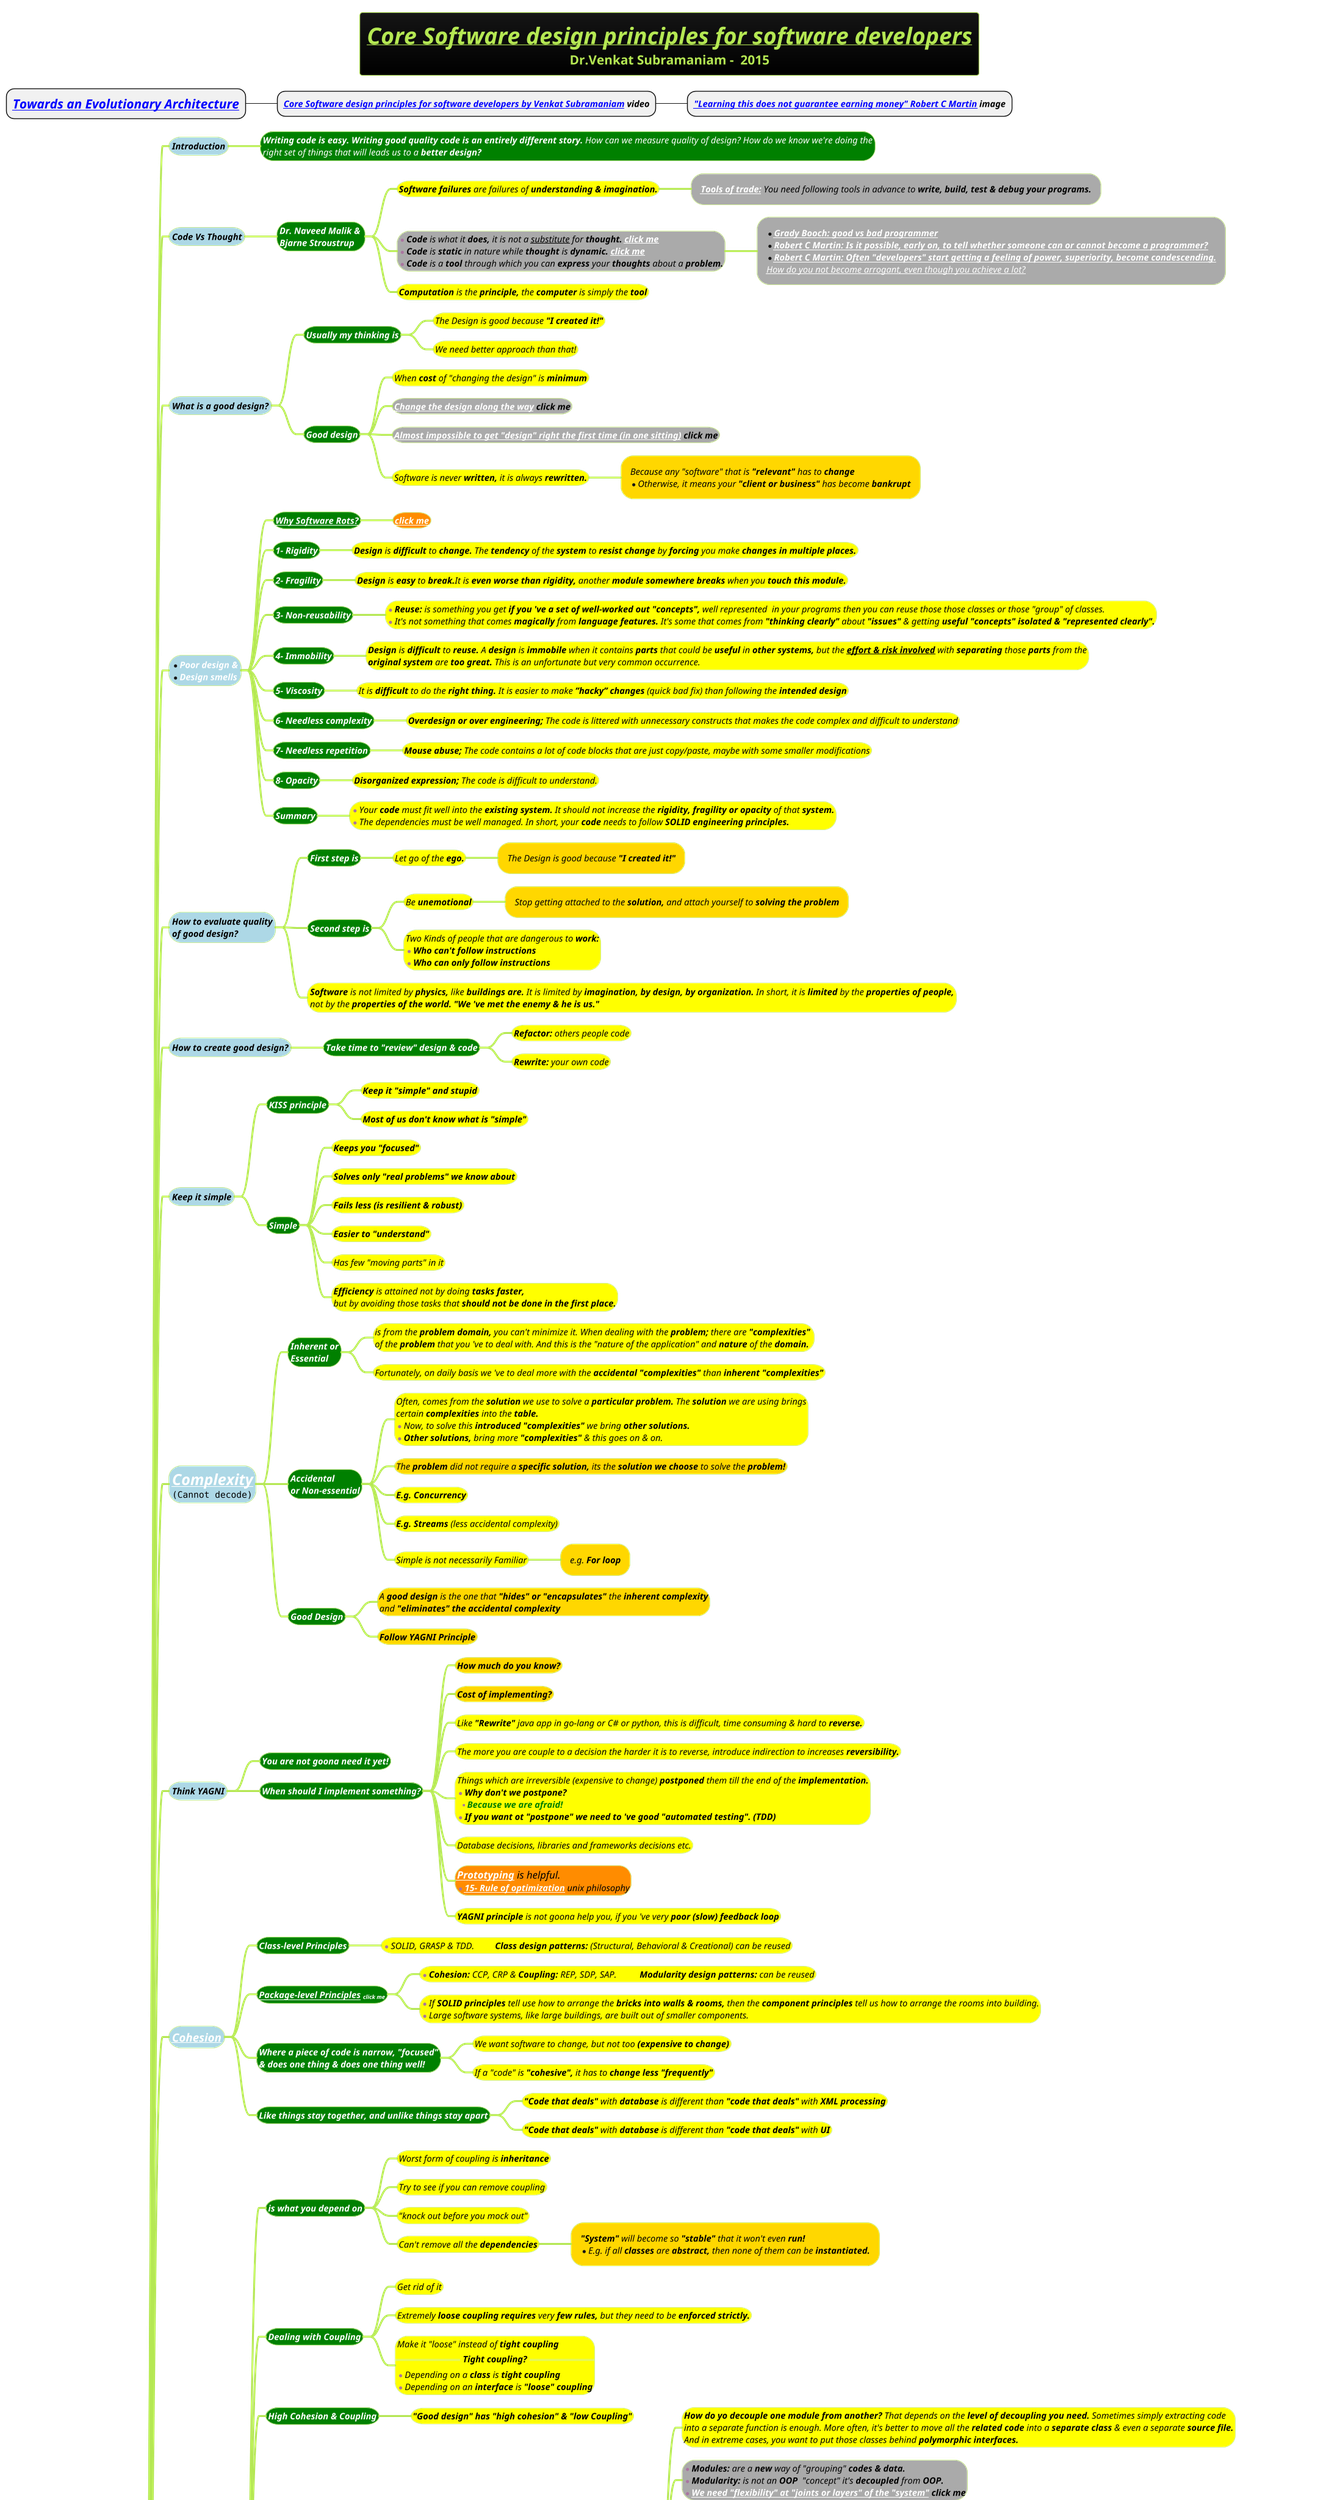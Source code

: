 @startmindmap


title =<i><b><u>Core Software design principles for software developers\nDr.Venkat Subramaniam -  2015
* ==<i><b>[[docs/3-programming-languages/Venkat-Subramaniam/Towards-an-Evolutionary-Architecture.puml Towards an Evolutionary Architecture]]
** <i><b>[[https://www.youtube.com/watch?v=llGgO74uXMI&ab_channel=Devoxx Core Software design principles for software developers by Venkat Subramaniam]] video
*** <i><b>[[docs/3-programming-languages/Venkat-Subramaniam/images/img_59.png "Learning this does not guarantee earning money" Robert C Martin]] image

!theme hacker
'let it stay white, you can change it to yellow if needed or green or some clear color
skinparam hyperlinkColor white

*[#darkblue] <color #white><i>Core Software design \n<color #white><i>principles for software \n<color #white><i>developers
**[#lightblue] <i><color #black><size:14>Introduction
***[#green]:<i><color #white><size:14>**Writing code is easy. Writing good quality code is an entirely different story.** How can we measure quality of design? How do we know we're doing the
<i><color #white><size:14>right set of things that will leads us to a <b>better design?;

**[#lightblue] <i><color #black><size:14>Code Vs Thought
***[#green] <i><color #white><size:14><b>Dr. Naveed Malik & \n<i><color #white><size:14><b>Bjarne Stroustrup
****[#yellow] <i><color #black><size:14>**Software failures** are failures of <b>understanding & imagination.
*****[#a] <i><color #black><size:14>**[[docs/3-programming-languages/Venkat-Subramaniam/images/img_137.png Tools of trade:]]** You need following tools in advance to <b>write, build, test & debug your programs.
****[#a]:*<i><color #black><size:14>**Code** is what it **does,** it is not a <U>substitute</u> for <b>thought. [[docs/3-programming-languages/Venkat-Subramaniam/images/img_132.png click me]]
*<i><color #black><size:14>**Code** is **static** in nature while **thought** is <b>dynamic. [[docs/3-programming-languages/Venkat-Subramaniam/images/img_133.png click me]]
*<i><color #black><size:14>**Code** is a **tool** through which you can **express** your **thoughts** about a <b>problem.;
*****[#a]:*<i><color #black><size:14><b>[[docs/3-programming-languages/Venkat-Subramaniam/images/img_134.png Grady Booch: good vs bad programmer]]
*<i><color #black><size:14><b>[[docs/3-programming-languages/Venkat-Subramaniam/images/img_135.png Robert C Martin: Is it possible, early on, to tell whether someone can or cannot become a programmer?]]
*<i><color #black><size:14><b>[[docs/3-programming-languages/Venkat-Subramaniam/images/img_136.png Robert C Martin: Often "developers" start getting a feeling of power, superiority, become condescending.]]
<i><color #black><size:14>[[docs/3-programming-languages/Venkat-Subramaniam/images/img_136.png How do you not become arrogant, even though you achieve a lot?]];

****[#yellow] <i><color #black><size:14>**Computation** is the **principle,** the **computer** is simply the <b>tool
**[#lightblue] <i><color #black><size:14>What is a good design?
***[#green] <i><color #white><size:14><b>Usually my thinking is
****[#yellow] <i><color #black><size:14>The Design is good because <b>"I created it!"
****[#yellow] <i><color #black><size:14>We need better approach than that!
***[#green] <i><color #white><size:14><b>Good design
****[#yellow] <i><color #black><size:14>When **cost** of "changing the design" is <b>minimum
****[#a] <b><i><color #black><size:14>[[docs/3-programming-languages/Venkat-Subramaniam/images/img_98.png Change the design along the way]] click me
****[#a] <i><color #black><size:14><b>[[docs/3-programming-languages/Venkat-Subramaniam/images/img_98.png Almost impossible to get "design" right the first time (in one sitting)]] click me
****[#yellow] <i><color #black><size:14>Software is never **written,** it is always <b>rewritten.
*****[#gold] <i><color #black><size:14>Because any "software" that is **"relevant"** has to <b>change\n*<i><color #black><size:14>Otherwise, it means your **"client or business"** has become <b>bankrupt

**[#lightblue] *<i><color #white><size:14><b>Poor design &\n*<i><color #white><size:14><b>Design smells
***[#green] <i><color #white><size:14><b>[[docs/3-programming-languages/Venkat-Subramaniam/what-is-agile-design.puml Why Software Rots?]]
****[#darkorange] <i><color #white><size:14><b>[[docs/3-programming-languages/Venkat-Subramaniam/what-is-agile-design.puml click me]]
***[#green] <i><color #white><size:14><b>1- Rigidity
****[#yellow] <i><color #black><size:14>**Design** is **difficult** to <b>change.</b> The **tendency** of the **system** to **resist change** by **forcing** you make <b>changes in multiple places.
***[#green] <i><color #white><size:14><b>2- Fragility
****[#yellow] <i><color #black><size:14>**Design** is **easy** to <b>break.</b>It is **even worse than rigidity,** another **module somewhere breaks** when you <b>touch this module.
***[#green] <i><color #white><size:14><b>3- Non-reusability
****[#yellow]:*<i><color #black><size:14>**Reuse:** is something you get **if you 've a set of well-worked out "concepts",** well represented  in your programs then you can reuse those those classes or those "group" of classes.
*<i><color #black><size:14>It's not something that comes **magically** from **language features.** It's some that comes from **"thinking clearly"** about **"issues"** & getting <b>useful "concepts" isolated & "represented clearly".;
***[#green] <i><color #white><size:14><b>4- Immobility
****[#yellow]:<i><color #black><size:14>**Design** is **difficult** to <b>reuse.</b> A **design** is **immobile** when it contains **parts** that could be **useful** in **other systems,** but the <u><b>effort & risk involved</b></u> with **separating** those **parts** from the
<i><color #black><size:14>**original system** are **too great.** This is an unfortunate but very common occurrence.;
***[#green] <i><color #white><size:14><b>5- Viscosity
****[#yellow] <i><color #black><size:14>It is **difficult** to do the <b>right thing.</b> It is easier to make **”hacky” changes** (quick bad fix) than following the <b>intended design
***[#green] <i><color #white><size:14><b>6- Needless complexity
****[#yellow] <i><color #black><size:14><b>Overdesign or over engineering;</b> The code is littered with unnecessary constructs that makes the code complex and difficult to understand
***[#green] <i><color #white><size:14><b>7- Needless repetition
****[#yellow] <i><color #black><size:14><b>Mouse abuse;</b> The code contains a lot of code blocks that are just copy/paste, maybe with some smaller modifications
***[#green] <i><color #white><size:14><b>8- Opacity
****[#yellow] <i><color #black><size:14><b>Disorganized expression;</b> The code is difficult to understand.
***[#green] <i><color #white><size:14><b>Summary
****[#yellow] *<i><color #black><size:14>Your **code** must fit well into the **existing system.** It should not increase the **rigidity, fragility or opacity** of that <b>system.\n*<i><color #black><size:14>The dependencies must be well managed. In short, your **code** needs to follow <b>SOLID engineering principles.
**[#lightblue] <i><color #black><size:14>How to evaluate quality\n<i><color #black><size:14>of good design?
***[#green] <i><color #white><size:14><b>First step is
****[#yellow] <i><color #black><size:14>Let go of the <b>ego.
*****[#gold] <i><color #black><size:14>The Design is good because <b>"I created it!"
***[#green] <i><color #white><size:14><b>Second step is
****[#yellow] <i><color #black><size:14>Be <b>unemotional
*****[#gold] <i><color #black><size:14>Stop getting attached to the **solution,** and attach yourself to <b>solving the problem
****[#yellow] <i><color #black><size:14>Two Kinds of people that are dangerous to <b>work:\n*<b><i><color #black><size:14>Who can't follow instructions \n*<b><i><color #black><size:14>Who can only follow instructions
***[#yellow] <i><color #black><size:14>**Software** is not limited by **physics,** like **buildings are.** It is limited by **imagination, by design, by organization.** In short, it is **limited** by the <b>properties of people,\n<i><color #black><size:14>not by the <b>properties of the world. "We 've met the enemy & he is us."

**[#lightblue] <i><color #black><size:14>How to create good design?
***[#green] <i><color #white><size:14><b>Take time to "review" design & code
****[#yellow] <i><color #black><size:14><b>Refactor:</b> others people code
****[#yellow] <i><color #black><size:14><b>Rewrite:</b> your own code








**[#lightblue] <i><color #black><size:14>Keep it simple
***[#green] <i><color #white><size:14><b>KISS principle
****[#yellow] <i><color #black><size:14><b>Keep it "simple" and stupid
****[#yellow] <i><color #black><size:14><b>Most of us don't know what is <b>"simple"
***[#green] <i><color #white><size:14><b>Simple
****[#yellow] <i><color #black><size:14><b>Keeps you "focused"
****[#yellow] <i><color #black><size:14><b>Solves only "real problems" we know about
****[#yellow] <i><color #black><size:14><b>Fails less (is resilient & robust)
****[#yellow] <i><color #black><size:14><b>Easier to "understand"
****[#yellow] <i><color #black><size:14>Has few "moving parts" in it
****[#yellow] <i><color #black><size:14><b>Efficiency</b> is attained not by doing <b>tasks faster,\n<i><color #black><size:14>but by avoiding those tasks that <b>should not be done in the first place.
**[#lightblue] <i><color #black><size:24>[[docs/3-programming-languages/Venkat-Subramaniam/images/complexity-knowledge-and-Modularity.jpg Complexity]]\n<img:images/img_32.png>
***[#green] <i><color #white><size:14><b>Inherent or\n<i><color #white><size:14><b>Essential
****[#yellow] <i><color #black><size:14>is from the **problem domain,** you can't minimize it. When dealing with the **problem;** there are **"complexities"** \n<i><color #black><size:14>of the **problem** that you 've to deal with. And this is the "nature of the application" and **nature** of the <b>domain.
****[#yellow] <i><color #black><size:14>Fortunately, on daily basis we 've to deal more with the <b>accidental "complexities"</b> than <b>inherent "complexities"
***[#green] <i><color #white><size:14><b>Accidental \n<i><color #white><size:14><b>or Non-essential
****[#yellow]:<i><color #black><size:14>Often, comes from the **solution** we use to solve a **particular problem.** The **solution** we are using brings
<i><color #black><size:14>certain **complexities** into the <b>table.
*<i><color #black><size:14>Now, to solve this **introduced "complexities"** we bring <b>other solutions.
*<i><color #black><size:14>**Other solutions,** bring more **"complexities"** & this goes on & on.;
****[#gold] <i><color #black><size:14>The **problem** did not require a **specific solution,** its the **solution we choose** to solve the <b>problem!
****[#yellow] <i><color #black><size:14><b>E.g. Concurrency
****[#yellow] <i><color #black><size:14><b>E.g. Streams </b>(less accidental complexity)
****[#yellow] <i><color #black><size:14>Simple is not necessarily Familiar
*****[#gold] <i><color #black><size:14>e.g. <b>For loop
***[#green] <i><color #white><size:14><b>Good Design
****[#gold] <i><color #black><size:14>A **good design** is the one that **"hides" or "encapsulates"** the <b>inherent complexity\n<i><color #black><size:14>and <b>"eliminates" the <b>accidental complexity
****[#gold] <i><color #black><size:14><b>Follow YAGNI Principle
**[#lightblue] <i><color #black><size:14>Think YAGNI
***[#green] <i><color #white><size:14><b>You are not goona need it yet!
***[#green] <i><color #white><size:14><b>When should I implement something?
****[#gold] <i><color #black><size:14><b>How much do you know?
****[#gold] <i><color #black><size:14><b>Cost of implementing?
****[#yellow] <i><color #black><size:14>Like **"Rewrite"** java app in go-lang or C# or python, this is difficult, time consuming & hard to <b>reverse.
****[#yellow] <i><color #black><size:14>The more you are couple to a decision the harder it is to reverse, introduce indirection to increases <b>reversibility.
****[#yellow] <i><color #black><size:14>Things which are irreversible (expensive to change) **postponed** them till the end of the <b>implementation.\n*<b><i><color #black><size:14>Why don't we postpone?\n**<b><i><color #green><size:14>Because we are afraid!\n*<b><i><color #black><size:14>If you want ot "postpone" we need to 've good "automated testing". (TDD)
****[#yellow] <i><color #black><size:14>Database decisions, libraries and frameworks decisions etc.
****[#darkorange] <i><color #black><size:16>**[[docs/1-Requirement-Engineering/MVP-PoC-and-case-study/Prototyping.puml Prototyping]]** is helpful. \n*<i><color #black><size:14>**[[docs/3-programming-languages/Venkat-Subramaniam/Unix-Philosophy.puml 15- Rule of optimization]]** unix philosophy
****[#yellow] <i><color #black><size:14>**YAGNI principle** is not goona help you, if you 've very <b>poor (slow) feedback loop
**[#lightblue] <i><color #black><size:18>[[docs/3-programming-languages/Venkat-Subramaniam/images/img_76.png Cohesion]]
***[#green] <i><color #white><size:14><b>Class-level Principles
****[#yellow] *<i><color #black><size:14>SOLID, GRASP & TDD. **\tClass design patterns:** (Structural, Behavioral & Creational) can be reused
***[#green] <i><color #white><size:14><b>[[docs/3-programming-languages/class-and-package-level-SOLID-Principles.puml Package-level Principles]] <size:9>click me
****[#yellow] *<i><color #black><size:14>**Cohesion:** CCP, CRP & **Coupling:** REP, SDP, SAP.  **\tModularity design patterns:** can be reused
****[#yellow]:*<i><color #black><size:14>If **SOLID principles** tell use how to arrange the **bricks into walls & rooms,** then the **component principles** tell us how to arrange the rooms into building.
*<i><color #black><size:14>Large software systems, like large buildings, are built out of smaller components.;
***[#green] <i><color #white><size:14><b>Where a piece of code is narrow, "focused"\n<i><color #white><size:14><b>& does one thing & does one thing well!
****[#yellow] <i><color #black><size:14>We want software to change, but not too <b>(expensive to change)
****[#yellow] <i><color #black><size:14>If a "code" is **"cohesive",** it has to <b>change less "frequently"
***[#green] <i><color #white><size:14><b>Like things stay together, and unlike things stay apart
****[#yellow] <i><color #black><size:14>**"Code that deals"** with **database** is different than **"code that deals"** with <b>XML processing
****[#yellow] <i><color #black><size:14>**"Code that deals"** with **database** is different than **"code that deals"** with <b>UI
**[#lightblue] <i><color #black><size:22>[[docs/3-programming-languages/Venkat-Subramaniam/images/img_51.png Coupling]]
***[#green] <i><color #white><size:14><b>is what you depend on
****[#yellow] <i><color #black><size:14>Worst form of coupling is <b>inheritance
****[#yellow] <i><color #black><size:14>Try to see if you can remove coupling
****[#yellow] <i><color #black><size:14>"knock out before you mock out"
****[#yellow] <i><color #black><size:14>Can't remove all the <b>dependencies
*****[#gold] <i><color #black><size:14>**"System"** will become so **"stable"** that it won't even <b>run!\n*<i><color #black><size:14>E.g. if all **classes** are **abstract,** then none of them can be <b>instantiated.

***[#green] <b><i><color #white><size:14>Dealing with Coupling
****[#yellow] <i><color #black><size:14>Get rid of it
****[#yellow] <i><color #black><size:14>Extremely **loose coupling requires** very **few rules,** but they need to be <b>enforced strictly.
****[#yellow]:<i><color #black><size:14>Make it "loose" instead of <b>tight coupling
==<b><i><color #black><size:14>Tight coupling?==
*<i><color #black><size:14>Depending on a <b>class</b> is <b>tight coupling
*<i><color #black><size:14>Depending on an<b> interface</b> is <b>"loose" coupling;
***[#green] <i><color #white><b><size:14>High Cohesion & Coupling
****[#yellow] <i><color #black><size:14><b>"Good design" has "high cohesion" & "low Coupling"


***[#green]:<i><color #white><b><size:14><img:images/img_42.png{scale=1.2}>
*<i><color #white><b><size:14>[[https://www.youtube.com/watch?v=_kPCbBGRl1o&t=3s&ab_channel=TechGuiders Address binding, Address translation & Memory management (O/S) (10-min video )]]
*<i><color #white><b><size:14>[[docs/3-programming-languages/Venkat-Subramaniam/images/img_127.png Library Types (static vs dynamic) & .DLL hell (click me)]]
| |<#grey><i><b><size:14><color:white>Compiler Concept|<#blue><i><b><size:14><color:white>Operating System Concept|
|<#brown><i><b><size:14><color:white>Static |<#grey><i><b><size:12><color:white>Loading |<#blue><i><b><size:12><color:white><i><b><size:12><color:white>Linking (is early binding) \n<i><b><size:12><color:white><i><b><size:12><color:white>\t\t [[https://www.youtube.com/watch?v=eW5he5uFBNM&t=9s&ab_channel=HowTo (5-min video)]] \n<i><b><size:12><color:white>While it interacts with O/S loader, it \n<i><b><size:12><color:white>is primarily a compiler concept as it\n<i><b><size:12><color:white>occurs during "compilation phase" |
|<#purple><i><b><size:14><color:white>Dynamic  |<#grey><i><b><size:12><color:white>Linking (is late binding) \t\t [[https://www.youtube.com/watch?v=eW5he5uFBNM&t=9s&ab_channel=HowTo (5-min video)]] \n<i><b><size:12><color:white>It is more related to O/S's <u>"dynamic linking loader",\n<i><b><size:12><color:white>but decision to create a dynamically linked program\n<i><b><size:12><color:white>is often influenced by "compiler options"|<#blue><i><b><size:12><color:white>Loading \t\t\t[[https://www.youtube.com/watch?v=qfGql6sGlZg&ab_channel=TechGuiders (2-min video)]]|
==<i><color #white><b><size:18>The spectrum of "contract types" from "strict to lose"==
<img:images/img_46.png{scale=1.28}>;
****[#yellow]:<i><color #black><size:14>**How do yo decouple one module from another?** That depends on the **level of decoupling you need.** Sometimes simply extracting code
<i><color #black><size:14>into a separate function is enough. More often, it's better to move all the **related code** into a **separate class** & even a separate **source file.**
<i><color #black><size:14>And in extreme cases, you want to put those classes behind <b>polymorphic interfaces.;


****[#a] *<i><color #black><size:14>**Modules:** are a **new** way of "grouping" <b>codes & data.\n*<i><color #black><size:14>**Modularity:** is not an **OOP**  "concept" it's **decoupled** from <b>OOP.\n*<i><color #black><size:14><b>[[docs/3-programming-languages/Venkat-Subramaniam/images/img_79.png We need "flexibility" at "joints or layers" of the "system"]] click me
****[#a]:<i><color #black><size:14>An important <u>**"part of structuring software"**</u> that **SOLID** doesn't cover is <u><b>"how to group classes into packages & components"
<i><color #white><size:14>in a way that makes it **"scale",** both when the
<i><color #black><b><size:14>[[docs/3-programming-languages/Venkat-Subramaniam/images/img_94.png 1- "application itself grows" but also when the number of]] click me
<i><color #pink><b><size:14>[[docs/3-programming-languages/Venkat-Subramaniam/images/img_95.png 2- "teams  & developers" working with the "code" grows.]] click me;
****[#a] <i><color #black><b><size:14>Large Scale Software development: [[docs/3-programming-languages/Venkat-Subramaniam/component-based-development-CBD.puml Component Based Development (CBD)]] click me
****[#a] <i><color #black><b><size:14>[[docs/3-programming-languages/Venkat-Subramaniam/images/img_109.png How source code (components, .jars, .DLL etc.) gets converted into code?]] Compilation, linking & loading both static & dynamic , & assembling

****[#yellow] <i><color #black><b><size:14>In general:
*****[#darkorange]:<i><color #black><size:14>**Logical design** (classes & packages) impacts <color #white><b> [[docs/3-programming-languages/Venkat-Subramaniam/Towards-an-Evolutionary-Architecture.puml "extensibility"]]
====
*<i><color #black><size:14>**Methods:** one function calling another "function". <b>requires recompilation &  static linking
*<i><color #black><size:14>**Modules:** one function calling another "function". <b>requires no recompilation & supports dynamic linking;
*****[#a]:<i><color #black><size:14>**Physical design** (.jar) impacts <color #white><b>"re-usability & usability"
====
*<i><color #black><size:14>**Components:** "communication" with each other using "socket, shared memory, IPC, mail boxes or message queues"
<i><color #black><size:14> **"components"** are **"linked"** <b>statically or dynamically.</b> E.g. <b>.Jar, DLL, etc.
**<i><color #black><size:14>**Components "Classification":**
|<#white><i><color #green><size:12><b>1- Compile time, |<#grey><i><color #white><size:12><b>In "compiled" languages, "components" are aggregations (collections) of <u>"binary files".|
|<#white><i><color #green><size:12><b>2- Some exist only at link time,|<#blue><i><color #white><size:12><b>In "interpreted" languages, "components" are aggregations of <u>"source files".|
|<#white><i><color #green><size:12><b>3- Some exist only at runtime &|<#grey><i><color #white><size:12><b>In all languages, "components" are the granule of <u>"deployment"|
|<#white><i><color #green><size:12><b>4- Some exist at more than one time.|<#grey> |
*<color #black><size:14><i><b>.War:</b> many ".Jar" inside a <b>.war file;
***[#green] <i><color #white><b><size:14>Boundary Anatomy (structure, framework, composition)
****[#darkorange] <i><color #black><size:14>The **<u>"architecture"</u>** of a **<u>"System"</u>** is defined by a <u>**set of "software components"**</u> \n<i><color #black><size:14>& the **boundaries** that <u><b>separate</u> them. from book "Clean Architecture"
*****[#yellow] <i><color #black><size:14>**1-** Crossing Boundaries. How? use <b>DIP\n<i><color #black><size:14>**2-** Which **data** crosses boundaries? simple <b>DTO's
***[#green] <i><color #white><size:14><b>Many Ways to decouple \n<i><b><color:pink><size:18>"use cases & layers"
****[#gold] <i><color #black><size:14><b>Source level
*****[#darkorange] <i><color #black><size:14><b>[[docs/3-programming-languages/Venkat-Subramaniam/images/img_84.png "TDD" can help here]] click me
****[#gold] <i><color #black><size:14><b>Deployment level
*****[#darkorange] <i><color #black><size:14><b>is modular monolith
****[#darkorange] <i><color #black><size:14><b>[[docs/3-programming-languages/Venkat-Subramaniam/Micro-services.puml Service level]]
*****[#a] <i><color #black><size:14><b>[[docs/3-programming-languages/Venkat-Subramaniam/images/img_96.png Decoupling modes (Again)]]
******[#a] <i><color #black><size:14><b>[[docs/3-programming-languages/Venkat-Subramaniam/images/img_130.png The missing advice]]
****[#a]:<i><color #black><size:14>It's not difficult to imagine that a **"System"** that runs comfortably on **"one server"** right now **"might grow"** to the point where some of its **"components"** ought ('ve to) to run
<i><color #black><size:14>on **separate server**. While the **"System"** runs on single server, the **"source-level" decoupling** might be sufficient. Later, however, it might **require decoupling** to
<i><color #black><size:14>**deployable units, or even "services"**. <b>[[docs/3-programming-languages/Venkat-Subramaniam/images/img_54.jpg click me]] & [[a Conway's law]] click me;
***[#green] <i><color #white><b><size:14>Software component \n<i><color #white><b><size:14>boundaries means:
****[#darkorange] <i><color #black><size:14>**1- Boundary** crossing at <b>runtime:\n<i><color #black><size:14> <b>(source code dependencies)
*****[#a]:*<i><color #black><size:14>**Communication** through <b>function calling.
**<i><color #green><size:14><b>f.(o) is same as o.f()
*<i><color #black><size:14>**Communication** is <b>fast & inexpensive
*<i><color #black><size:14>requires <b>[[docs/3-programming-languages/Venkat-Subramaniam/images/img_109.png recompilation & static linking]]
*<i><color #black><size:14>"components" are delivered as <b>source code
|<#blue><i><color #white><size:14>function calling is on "same" <b>processor & address space|;
******[#yellow] <i><color #black><size:14><img:images/img_48.png> <img:images/img_53.jpg{scale=0.89}> <img:images/img_49.png{scale=0.72}>
****[#darkorange] <i><color #black><size:14>**2- Deployment**\n<i><color #black><size:14><b>component boundary
*****[#a]:*<i><color #black><size:14>**Communication** through <b>function calling
*<i><color #black><size:14>**Communication** is <b>fast & inexpensive
*<i><color #black><size:14>requires <b>[[docs/3-programming-languages/Venkat-Subramaniam/images/img_109.png no recompilation & supports dynamic linking]]
**<i><color #black><size:14>**changes** to the **"source code"** in one **module/class** don't
<i><color #black><size:14>     force others to be <b>[[docs/3-programming-languages/Venkat-Subramaniam/Micro-services.puml rebuilt & redeployed.]]
*<i><color #black><size:14>"components" are delivered as <b>.Jar, DLL, .class files in java
|<#blue><i><color #white><size:14>function calling is on "same" <b>processor & address space|;
******[#yellow] <i><color #black><size:14><img:images/img_47.png>    <img:images/img_50.png{scale=0.9}>
*******[#a]:<i><color #black><size:14>**[[docs/3-programming-languages/Venkat-Subramaniam/images/complexity-knowledge-and-Modularity.jpg Modularity]]** decreases the **model-code gap** & increases <b>"abstraction"
<img:images/img_53.png{scale=0.8}>
<i><color #black><size:14>Still **cost is higher** because you 've to know about <b>[[docs/3-programming-languages/Venkat-Subramaniam/images/complexity-knowledge-and-Modularity.jpg modularity]] click me;
****[#darkorange] <i><color #black><size:14>**3- Thread boundary**
*****[#yellow]:<i><color #black><size:14>are not **boundaries** both:
<i><color #black><size:14>**1- Source code dependencies** &
<i><color #black><size:14>**2- Deployment component boundary** can make use of <b>threads.;
****[#darkorange] <i><color #black><size:14>**4- Local Process boundary**
*****[#a]:*<b><i><color #black><size:14>[[docs/books/1-books-backlog/operating-system/operating-system.puml local processes "communicate" with each other using "socket, shared memory, IPC, mail boxes or message queues"]]
*<i><color #black><size:14>**Communication** across **local process boundaries** involve:
**<i><color #black><size:14><b>[[docs/books/1-books-backlog/operating-system/operating-system.puml operating system calls, data marshalling & decoding, & inter-process context switches which are moderately expensive]]
*<i><color #black><size:14>**Communication** is <b>fast & expensive
*<i><color #black><size:14>local processes can be <b>[[docs/3-programming-languages/Venkat-Subramaniam/images/img_109.png statically or dynamically linked]] click me
*<i><color #yellow><size:14>**"Components"** are delivered in <b>binary or .Jar, DLL</b> or some equivalent form.
|<#blue><i><color #yellow><size:14>Processes execute on "same" <b>processor or multi-core but "separate address space". [[docs/books/1-books-backlog/operating-system/operating-system.puml click me]]|;
****[#darkorange] <i><color #black><size:14>**[[docs/3-programming-languages/Venkat-Subramaniam/images/img_126.png 5- Services Boundary:]]**
*****[#yellow]:*<i><color #black><size:14>Service is a <b>process
|<#white><i><color #black><size:14>**"Service"** don't depend upon <b>physical location.|
|<#blue><i><color #white><size:14>Two communicating "services" may, or may not, operate in the "same" <b><u>physical processor or multi-core machine.|
|<#white><i><color #black><size:14>The **"services"** assume that all **"communication"** take place <b>over the network.|
*<i><color #black><size:14>**Communication** across **"service boundaries"** are very **slow** compared to <b>function calls;
******[#yellow] <img:images/img_126.png{scale=.2}>;
**[#lightblue] <i><color #black><size:14>Keep it DRY!
***[#green] <i><color #white><b><size:14>Don't Repeat yourself
****[#yellow]:<i><color #black><size:14>Don't duplicate <b>code
====
*<i><color #black><size:14>Every "piece of knowledge" in a "System" should 've <b><u>single unambiguous authoritative representation
*<i><color #black><size:14>It "reduces" the "cost" of "development"
*<i><color #black><size:14>The future you will thank you!
*<i><color #black><size:14><b>Do code refactor!
**<i><color #black><size:14><b>Some tools:
*** <i><color #black><size:14><b>CPD (Copy paste detector)
*** <i><color #black><size:14><b>Simian (means monkey)</b> Detects code if you copy & pasted code at several places;

****[#yellow] <i><color #black><size:14>Don't duplicate <b>effort
*****[#gold] <i><color #black><size:14><b>A cascade change
**[#lightblue] <i><color #black><size:14>Focus on "Single Responsibility Principle"\n*<i><b>[[docs/3-programming-languages/Venkat-Subramaniam/Unix-Philosophy.puml 2- Rule of Clarity]]
***[#green] <i><color #white><size:14><b>Long Methods
****[#yellow]:<i><color #black><size:14><b>//Comment...

<i><color #black><size:14>Code...

<i><color #black><size:14><b>//Comment...

<i><color #black><size:14>Code...

<i><color #black><size:14><b>//Comment...

<i><color #black><size:14>Code...

<i><color #black><size:14><b>//Comment...

<i><color #black><size:14>Code...;
*****[#gold]:<i><color #black><size:14><b>Long Methods are bad:</b>
*<i><color #black><size:14>Hard to test <b>(TDD)
*<i><color #black><size:14>Hard to read
*<i><color #black><size:14>Hard to remember
*<i><color #black><size:14>Obscured business rules
*<i><color #black><size:14>Hard to <b>reuse
*<i><color #black><size:14>Leads to duplication
*<i><color #black><size:14>many reasons to change
*<i><color #black><size:14>Can't be optimized by anything
*<i><color #black><size:14>Lot of variables...
*<i><color #black><size:14>Not developer friendly
*<i><color #black><size:14><b>Mixed levels
*<i><color #black><size:14>Obsolete comments
*<i><color #black><size:14>Hard to debug <b>(victim);
******[#yellow] <i><color #black><size:14><b>Opposite of:\n*<i><color #black><size:14><b>High Cohesion\n*<i><color #black><size:14><b>Low Coupling
****[#yellow]:<i><color #black><size:14><b>How "long" is a "long method"?
*<i><color #black><size:14><b>The answer is <b>"SLAP"</b> (Single Level of Abstraction)
*<i><color #black><size:14>Don't comment "bad code" instead <b>refactor bad code
*<i><color #black><size:14>Don't comment **"What",** instead <b>comment "Why"
*<i><color #black><size:14>A good code is like a <b>joke
**<i><color #black><size:14>refactor it if it doesnt work;
***[#green] <i><color #white><size:14><b>SLAP
***[#green] <i><color #white><size:14><b>Compose Method Pattern
****[#gold] <i><color #black><size:14><b>Self documenting code
***[#green] <i><color #white><size:14><b>Violation of (SRP)
****[#gold] <i><color #black><size:14>increases code <b>rigidity, fragility & reuse-ability!
**[#lightblue] <i><color #black><size:14>Don't violate the \n<i><color #black><size:14>Open-Closed Principle (OCP)
***[#green] <i><color #white><size:14><b>"Software module" should be "open" for\n<i><color #white><size:14><b>"extension" but "closed" for "modification"
****[#gold] <i><color #black><size:14><b>Abstraction
****[#gold] <i><color #black><size:14><b>Polymorphism
***[#green] <i><color #white><size:14><b>Two options: to make an "enhancement":
****[#gold] <i><color #black><size:14><b>1- Change an existing code <size:20><&circle-x>
****[#gold] <i><color #black><size:14><b>2- Add a small new "module" of code <&check>
***[#green] <i><color #white><size:14><b>A class/code can't be "infinitely extensible,"
****[#gold] <i><color #black><size:14>It is only extensible for <b>"what you design for"!
****[#gold] <i><color #black><size:14>Who can make extensible?\n*<i><color #black><size:14>We need to know <b>software & domain knowledge
***[#green] <i><color #white><b><size:14>Three Kinds of people in we work with:
****[#yellow] *<i><color #black><size:14><b>People with domain knowledge but no clue of Software design\n*<i><color #black><size:14>Too many in an organization
****[#yellow] *<i><color #black><size:14><b>People with no clue of domain knowledge but with knowledge the Software design\n*<i><color #black><size:14>Too many in an organization
****[#gold] *<i><color #black><size:18><b>People with domain knowledge & also knowledge of the Software design\n*<i><color #black><size:14>Very few in an organization
***[#green] <i><color #white><size:14><b>Conformance to (OCP)
****[#gold] <i><color #black><size:14>prevents code <b>rigidity, fragility & non-reusebility!
**[#lightblue] <i><color #black><size:14>Keep in mind \n<i><color #black><size:14>Liskov's Substitution Principle
***[#green] <i><color #white><b><size:14>Inheritance overused
****[#gold] *<i><color #black><size:14>Bad thing!
***[#green] <i><color #white><b><size:14>Inheritance should be used \n<i><color #white><b><size:14>only for substitutability
****[#gold] *<i><color #black><size:14>If **an object of B** should be "used" anywhere **an object of of A** is used then use <b>inheritance.
****[#gold] *<i><color #black><size:14>If **an object of B** should "use" **an object of A**, then use <b>"composition or delegation".
****[#yellow] *<i><color #black><size:14>**Inheritance** demands more from a "developer" than **composition or delegation** does.
****[#yellow]:*<i><color #black><size:14>**Services** of the **derived class** should "require" no more & "promise" no less than the corresponding
<i><color #black><size:14>**"services"** of the <b>base class.
==<i><color #black><b><size:14>Why?==
*<i><color #black><size:14>**Reason:** The "user" of a **base class** should be able to "use" an **instance** of a <b>derived class</b> without
<i><color #black><size:14>knowing the difference.
==<i><color #black><b><size:14>How?==
*<i><color #black><size:14>You & I 've to make sure that we protect it at the <b>"code level."</b> Otherwise design begins to fall apart.
<i><color #black><size:14>And we don't know why it's falling apart.
*<i><color #black><size:14>Violation of the <b>"Liskov's substitution principle"</b> may result in violation of the <b>Open-Closed Principle (OCP);
***[#green] <i><color #white><b><size:14>Good
****[#yellow] <i><color #black><size:14>Public vs. protected in base vs. derived class
****[#yellow] <i><color #black><size:14>Derived functions can't throw any new checked exceptions no thrown by the base class (Unless the new exception extends the old one...)
****[#yellow] <i><color #black><size:14>Collection of derived class does not extend from collection of base class.
****[#yellow]:<i><color #black><size:14>Use **Composition or delegation** instead of **inheritance** unless:
*<i><color #black><size:14>You want <b>substitutability;
***[#green] <i><color #white><b><size:14>Bad
****[#gold]:<b><i><color #black><size:14>Should I violate LSP or should I violate DRY & OCP?
<i><color #black><size:14>If I violate LSP then the user of the class probably is gonna violate <b>OCP.</b> I would rather violate it, then violate myself & force to violate as well
<i><color #black><size:14>the sin is in me I don't want you the part of sin as a user of my class.
==<i><color #black><size:14><b><u>What if I don't had to violate it at all?==
*<i><color #black><size:14>In **Java** you can do it with **Project Lombok** but I'm leaving this for later study.;
**[#lightblue] <i><color #black><size:14>Decouple using the \n<i><color #black><size:14>Dependency Inversion Principle
***[#yellow] <i><color #black><size:14>"Every single line of **code"** that **"uses"** the "**new** keyword" violates <b>"DIP".
***[#green] <i><color #white><b><size:14>A "class" should not "depend" on "another class", they both should\n<i><color #white><b><size:14>'ve to "depend" on an "abstraction" (interface<color:lime>/abstract) class.
****[#yellow] <i><color #black><size:14>lowers the coupling
****[#yellow] <i><color #black><b><size:14>Use with caution
****[#a] <i><color #black><size:14>**Interface/Abstract class** has its own <b>[[docs/3-programming-languages/Venkat-Subramaniam/images/img_57.png drawback]]
****[#yellow] <i><color #black><size:14>Use more **lambda expressions** as "implementors" of \n<i><color #black><size:14>the **interface/abstract classes** rather than using the \n<i><color #black><size:14>"anonymous inner classes" or "regular classes".
**[#lightblue] <i><color #black><size:14>Keep "interfaces Cohesive" with \n<i><color #black><size:14>"Interface Segregation Principle"
***[#green] <i><color #white><b><size:14>"Code" should not depend on \n<i><color #white><b><size:14>"methods" it doesn't "use"
****[#yellow] <i><color #black><size:14>The **goal** of the **ISP** is to reduce the side-effects of using **"large interfaces"** by breaking them into smaller, more <b>specific interfaces.
****[#yellow] <i><color #black><size:14>Really is **"cohesion", "Single Responsibility Principle" (SRP)** \n<i><color #black><size:14>but at the <b>interface-level.
**[#lightblue] <i><color #black><size:14>When to apply these principles?
***[#green] <i><color #white><b><size:18>2-Phases \n<i><color #white><b><size:18>of Design:
****[#a]:<i><color #black><size:14>**[[docs/3-programming-languages/Venkat-Subramaniam/images/img_108.png Strategic Design:]]** very high-level design.
*<i><color #black><size:14>Gives "direction & ideas" <b>to go to.
*<i><color #black><size:14>**SOLID, YAGNI, DRY, & other principles** are used **little bit** during <b>strategic design.;
****[#a]:<i><color #black><size:14>**[[docs/3-programming-languages/Venkat-Subramaniam/images/img_108.png Tactical Design:]]** often low-level design,
*<i><color #black><size:14>Paves the way to refine those "directions & ideas" into realities of the project
*<i><color #black><size:14>**SOLID, YAGNI, DRY, & other principles** are used **a lot** during <b>tactical design.;
***[#green] <i><color #white><b><size:18>How to apply these principles?
****[#gold] <i><color #black><size:14>Machine Learning <b>"Model" "Testing" is different than <b>(TDD)</b> that is:
*****[#gold] <i><color #black><size:11><b>"Testing" "Model's"
******[#darkorange] <i><color #black><size:14>**1-** Prediction\n<i><color #black><size:14>**2-** Pattern recognition\n<i><color #black><size:14>**3-** Optimization & decision making
****[#yellow] <i><color #black><size:14>**1-** Use as a way to discuss **"among developers",** sit down with "developers" & say \n<i><color #black><size:14>hey if we do this we may **violate LSP or OCP or DIP.** So apply <b>YAGNI & postpone
****[#a]:<i><color #black><size:14>**2-** Use during <b>[[docs/3-programming-languages/Venkat-Subramaniam/images/img_110.png TDD]]. click me
==<i><color #black><size:14><b>How?==
*<i><color #black><size:14>When start writing **Test cases**, ask "yourself" the following <b>questions:
**<i><color #black><size:14>What does this **"test"** do?
**<i><color #black><size:14>How does this "feels" to "use" this <b>object?
**<i><color #black><size:14>What are the <b>consequences?
***<i><color #black><size:14>Am I increasing coupling when I'm using this particular object?
***<i><color #black><size:14>What is <b>"cohesion"?
****<i><color #black><size:14>What is the **"responsibility"** of the "class" I'm <b>designing?
****<i><color #black><size:14>If I **"use"** this particular **"code"**, am I going to **violate (OCP)** here?
****<i><color #black><size:14>Should I really "use" **DIP** to gain access & **test** this <b>code?
<img:images/img_44.png{scale=0.81}>
*<i><color #black><size:14><b>[[docs/3-programming-languages/Venkat-Subramaniam/images/img_129.png Class Associations]]
;
*****[#gold] <img:images/img_141.png>
****[#gold] <i><color #black><size:14>**3-** Micheal Feathers: said In "OOP" we **"encapsulate"** the **"moving parts"**, in "FP" we **"eliminate"** the <b>"moving parts"
**[#lightblue] <i><color #black><size:14>Summary [[docs/3-programming-languages/Venkat-Subramaniam/images/img_55.png click me]]\n<img:images/img_55.png{scale=.16}>

@endmindmap
